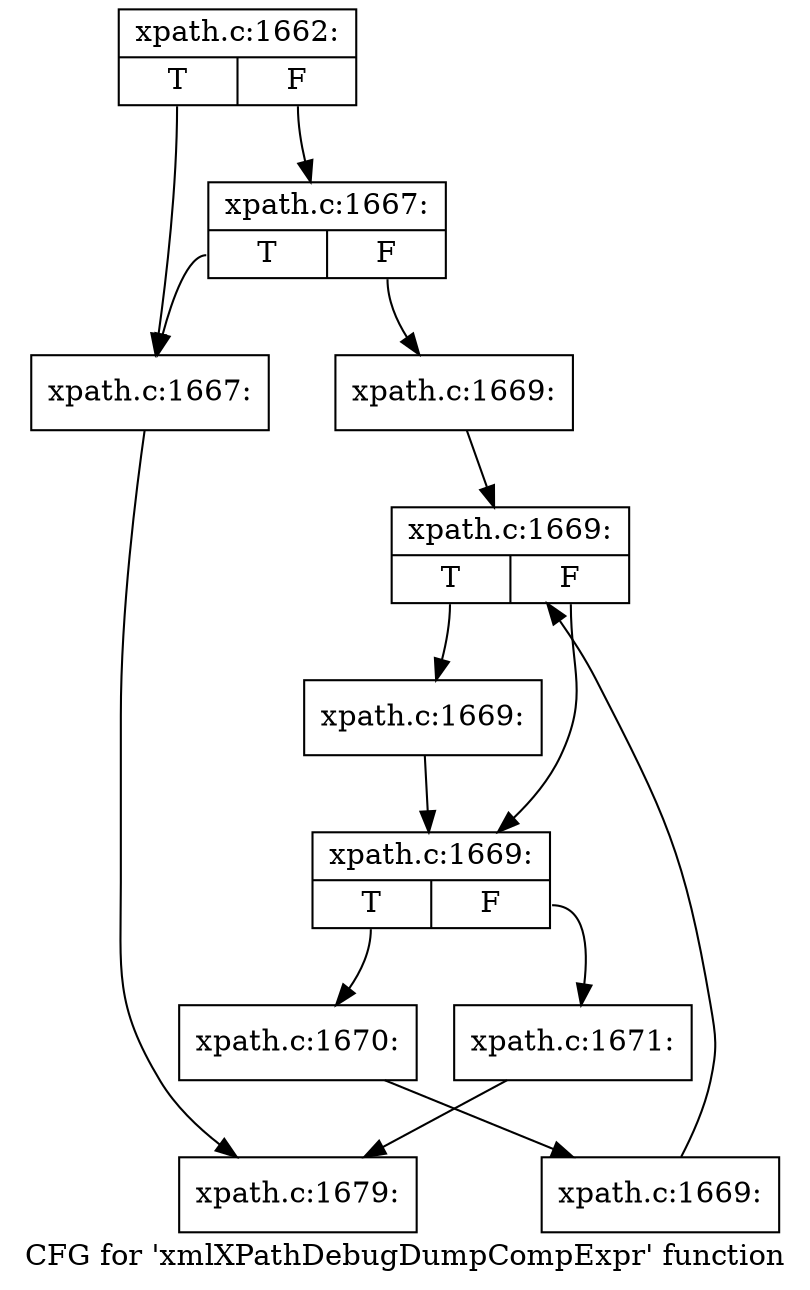 digraph "CFG for 'xmlXPathDebugDumpCompExpr' function" {
	label="CFG for 'xmlXPathDebugDumpCompExpr' function";

	Node0x4704c60 [shape=record,label="{xpath.c:1662:|{<s0>T|<s1>F}}"];
	Node0x4704c60:s0 -> Node0x4728a10;
	Node0x4704c60:s1 -> Node0x4728ab0;
	Node0x4728ab0 [shape=record,label="{xpath.c:1667:|{<s0>T|<s1>F}}"];
	Node0x4728ab0:s0 -> Node0x4728a10;
	Node0x4728ab0:s1 -> Node0x4728a60;
	Node0x4728a10 [shape=record,label="{xpath.c:1667:}"];
	Node0x4728a10 -> Node0x469c060;
	Node0x4728a60 [shape=record,label="{xpath.c:1669:}"];
	Node0x4728a60 -> Node0x47291f0;
	Node0x47291f0 [shape=record,label="{xpath.c:1669:|{<s0>T|<s1>F}}"];
	Node0x47291f0:s0 -> Node0x47295d0;
	Node0x47291f0:s1 -> Node0x4729580;
	Node0x47295d0 [shape=record,label="{xpath.c:1669:}"];
	Node0x47295d0 -> Node0x4729580;
	Node0x4729580 [shape=record,label="{xpath.c:1669:|{<s0>T|<s1>F}}"];
	Node0x4729580:s0 -> Node0x47294d0;
	Node0x4729580:s1 -> Node0x4729050;
	Node0x47294d0 [shape=record,label="{xpath.c:1670:}"];
	Node0x47294d0 -> Node0x4729440;
	Node0x4729440 [shape=record,label="{xpath.c:1669:}"];
	Node0x4729440 -> Node0x47291f0;
	Node0x4729050 [shape=record,label="{xpath.c:1671:}"];
	Node0x4729050 -> Node0x469c060;
	Node0x469c060 [shape=record,label="{xpath.c:1679:}"];
}

